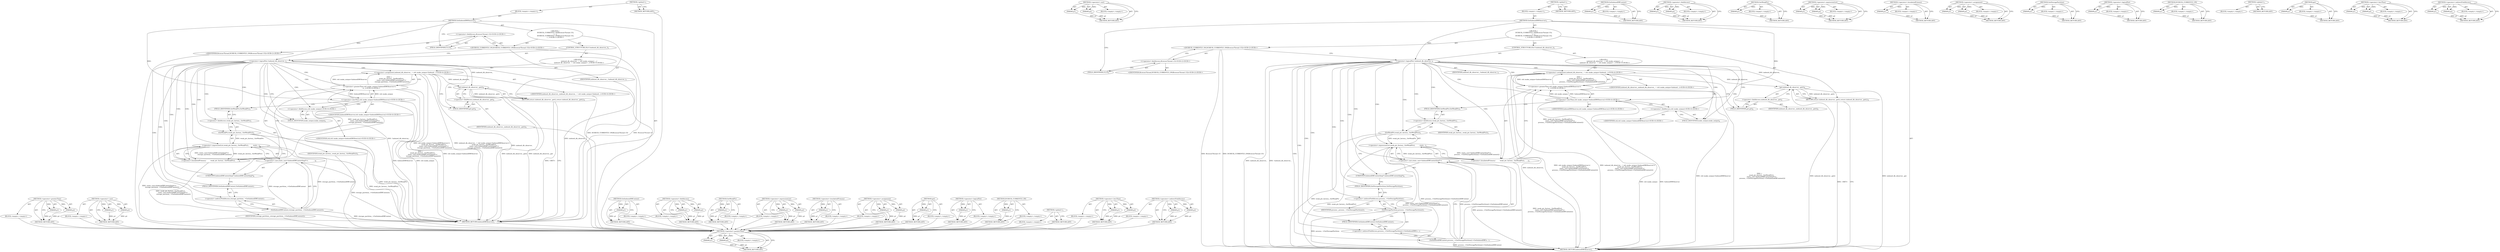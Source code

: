 digraph "&lt;operator&gt;.indirectFieldAccess" {
vulnerable_81 [label=<(METHOD,&lt;operator&gt;.greaterThan)>];
vulnerable_82 [label=<(PARAM,p1)>];
vulnerable_83 [label=<(PARAM,p2)>];
vulnerable_84 [label=<(BLOCK,&lt;empty&gt;,&lt;empty&gt;)>];
vulnerable_85 [label=<(METHOD_RETURN,ANY)>];
vulnerable_104 [label=<(METHOD,&lt;operator&gt;.cast)>];
vulnerable_105 [label=<(PARAM,p1)>];
vulnerable_106 [label=<(PARAM,p2)>];
vulnerable_107 [label=<(BLOCK,&lt;empty&gt;,&lt;empty&gt;)>];
vulnerable_108 [label=<(METHOD_RETURN,ANY)>];
vulnerable_6 [label=<(METHOD,&lt;global&gt;)<SUB>1</SUB>>];
vulnerable_7 [label=<(BLOCK,&lt;empty&gt;,&lt;empty&gt;)<SUB>1</SUB>>];
vulnerable_8 [label=<(METHOD,GetIndexedDBObserver)<SUB>1</SUB>>];
vulnerable_9 [label="<(BLOCK,{
  DCHECK_CURRENTLY_ON(BrowserThread::UI);
  i...,{
  DCHECK_CURRENTLY_ON(BrowserThread::UI);
  i...)<SUB>1</SUB>>"];
vulnerable_10 [label="<(DCHECK_CURRENTLY_ON,DCHECK_CURRENTLY_ON(BrowserThread::UI))<SUB>2</SUB>>"];
vulnerable_11 [label="<(&lt;operator&gt;.fieldAccess,BrowserThread::UI)<SUB>2</SUB>>"];
vulnerable_12 [label="<(IDENTIFIER,BrowserThread,DCHECK_CURRENTLY_ON(BrowserThread::UI))<SUB>2</SUB>>"];
vulnerable_13 [label=<(FIELD_IDENTIFIER,UI,UI)<SUB>2</SUB>>];
vulnerable_14 [label=<(CONTROL_STRUCTURE,IF,if (!indexed_db_observer_))<SUB>3</SUB>>];
vulnerable_15 [label=<(&lt;operator&gt;.logicalNot,!indexed_db_observer_)<SUB>3</SUB>>];
vulnerable_16 [label=<(IDENTIFIER,indexed_db_observer_,!indexed_db_observer_)<SUB>3</SUB>>];
vulnerable_17 [label="<(BLOCK,{
     indexed_db_observer_ = std::make_unique&lt;...,{
     indexed_db_observer_ = std::make_unique&lt;...)<SUB>3</SUB>>"];
vulnerable_18 [label="<(&lt;operator&gt;.assignment,indexed_db_observer_ = std::make_unique&lt;Indexed...)<SUB>4</SUB>>"];
vulnerable_19 [label="<(IDENTIFIER,indexed_db_observer_,indexed_db_observer_ = std::make_unique&lt;Indexed...)<SUB>4</SUB>>"];
vulnerable_20 [label="<(&lt;operator&gt;.greaterThan,std::make_unique&lt;IndexedDBObserver&gt;(
         w...)<SUB>4</SUB>>"];
vulnerable_21 [label="<(&lt;operator&gt;.lessThan,std::make_unique&lt;IndexedDBObserver)<SUB>4</SUB>>"];
vulnerable_22 [label="<(&lt;operator&gt;.fieldAccess,std::make_unique)<SUB>4</SUB>>"];
vulnerable_23 [label="<(IDENTIFIER,std,std::make_unique&lt;IndexedDBObserver)<SUB>4</SUB>>"];
vulnerable_24 [label=<(FIELD_IDENTIFIER,make_unique,make_unique)<SUB>4</SUB>>];
vulnerable_25 [label="<(IDENTIFIER,IndexedDBObserver,std::make_unique&lt;IndexedDBObserver)<SUB>4</SUB>>"];
vulnerable_26 [label=<(&lt;operator&gt;.bracketedPrimary,(
         weak_ptr_factory_.GetWeakPtr(),
    ...)<SUB>4</SUB>>];
vulnerable_27 [label=<(&lt;operator&gt;.expressionList,weak_ptr_factory_.GetWeakPtr(),
         static...)<SUB>5</SUB>>];
vulnerable_28 [label=<(GetWeakPtr,weak_ptr_factory_.GetWeakPtr())<SUB>5</SUB>>];
vulnerable_29 [label=<(&lt;operator&gt;.fieldAccess,weak_ptr_factory_.GetWeakPtr)<SUB>5</SUB>>];
vulnerable_30 [label=<(IDENTIFIER,weak_ptr_factory_,weak_ptr_factory_.GetWeakPtr())<SUB>5</SUB>>];
vulnerable_31 [label=<(FIELD_IDENTIFIER,GetWeakPtr,GetWeakPtr)<SUB>5</SUB>>];
vulnerable_32 [label=<(&lt;operator&gt;.cast,static_cast&lt;IndexedDBContextImpl*&gt;(
           ...)<SUB>6</SUB>>];
vulnerable_33 [label=<(UNKNOWN,IndexedDBContextImpl*,IndexedDBContextImpl*)<SUB>6</SUB>>];
vulnerable_34 [label=<(GetIndexedDBContext,process_-&gt;GetStoragePartition()-&gt;GetIndexedDBCo...)<SUB>7</SUB>>];
vulnerable_35 [label=<(&lt;operator&gt;.indirectFieldAccess,process_-&gt;GetStoragePartition()-&gt;GetIndexedDBCo...)<SUB>7</SUB>>];
vulnerable_36 [label=<(GetStoragePartition,process_-&gt;GetStoragePartition())<SUB>7</SUB>>];
vulnerable_37 [label=<(&lt;operator&gt;.indirectFieldAccess,process_-&gt;GetStoragePartition)<SUB>7</SUB>>];
vulnerable_38 [label=<(IDENTIFIER,process_,process_-&gt;GetStoragePartition())<SUB>7</SUB>>];
vulnerable_39 [label=<(FIELD_IDENTIFIER,GetStoragePartition,GetStoragePartition)<SUB>7</SUB>>];
vulnerable_40 [label=<(FIELD_IDENTIFIER,GetIndexedDBContext,GetIndexedDBContext)<SUB>7</SUB>>];
vulnerable_41 [label=<(RETURN,return indexed_db_observer_.get();,return indexed_db_observer_.get();)<SUB>9</SUB>>];
vulnerable_42 [label=<(get,indexed_db_observer_.get())<SUB>9</SUB>>];
vulnerable_43 [label=<(&lt;operator&gt;.fieldAccess,indexed_db_observer_.get)<SUB>9</SUB>>];
vulnerable_44 [label=<(IDENTIFIER,indexed_db_observer_,indexed_db_observer_.get())<SUB>9</SUB>>];
vulnerable_45 [label=<(FIELD_IDENTIFIER,get,get)<SUB>9</SUB>>];
vulnerable_46 [label=<(METHOD_RETURN,IndexedDBObserver)<SUB>1</SUB>>];
vulnerable_48 [label=<(METHOD_RETURN,ANY)<SUB>1</SUB>>];
vulnerable_109 [label=<(METHOD,GetIndexedDBContext)>];
vulnerable_110 [label=<(PARAM,p1)>];
vulnerable_111 [label=<(BLOCK,&lt;empty&gt;,&lt;empty&gt;)>];
vulnerable_112 [label=<(METHOD_RETURN,ANY)>];
vulnerable_67 [label=<(METHOD,&lt;operator&gt;.fieldAccess)>];
vulnerable_68 [label=<(PARAM,p1)>];
vulnerable_69 [label=<(PARAM,p2)>];
vulnerable_70 [label=<(BLOCK,&lt;empty&gt;,&lt;empty&gt;)>];
vulnerable_71 [label=<(METHOD_RETURN,ANY)>];
vulnerable_100 [label=<(METHOD,GetWeakPtr)>];
vulnerable_101 [label=<(PARAM,p1)>];
vulnerable_102 [label=<(BLOCK,&lt;empty&gt;,&lt;empty&gt;)>];
vulnerable_103 [label=<(METHOD_RETURN,ANY)>];
vulnerable_95 [label=<(METHOD,&lt;operator&gt;.expressionList)>];
vulnerable_96 [label=<(PARAM,p1)>];
vulnerable_97 [label=<(PARAM,p2)>];
vulnerable_98 [label=<(BLOCK,&lt;empty&gt;,&lt;empty&gt;)>];
vulnerable_99 [label=<(METHOD_RETURN,ANY)>];
vulnerable_91 [label=<(METHOD,&lt;operator&gt;.bracketedPrimary)>];
vulnerable_92 [label=<(PARAM,p1)>];
vulnerable_93 [label=<(BLOCK,&lt;empty&gt;,&lt;empty&gt;)>];
vulnerable_94 [label=<(METHOD_RETURN,ANY)>];
vulnerable_76 [label=<(METHOD,&lt;operator&gt;.assignment)>];
vulnerable_77 [label=<(PARAM,p1)>];
vulnerable_78 [label=<(PARAM,p2)>];
vulnerable_79 [label=<(BLOCK,&lt;empty&gt;,&lt;empty&gt;)>];
vulnerable_80 [label=<(METHOD_RETURN,ANY)>];
vulnerable_118 [label=<(METHOD,GetStoragePartition)>];
vulnerable_119 [label=<(PARAM,p1)>];
vulnerable_120 [label=<(BLOCK,&lt;empty&gt;,&lt;empty&gt;)>];
vulnerable_121 [label=<(METHOD_RETURN,ANY)>];
vulnerable_72 [label=<(METHOD,&lt;operator&gt;.logicalNot)>];
vulnerable_73 [label=<(PARAM,p1)>];
vulnerable_74 [label=<(BLOCK,&lt;empty&gt;,&lt;empty&gt;)>];
vulnerable_75 [label=<(METHOD_RETURN,ANY)>];
vulnerable_63 [label=<(METHOD,DCHECK_CURRENTLY_ON)>];
vulnerable_64 [label=<(PARAM,p1)>];
vulnerable_65 [label=<(BLOCK,&lt;empty&gt;,&lt;empty&gt;)>];
vulnerable_66 [label=<(METHOD_RETURN,ANY)>];
vulnerable_57 [label=<(METHOD,&lt;global&gt;)<SUB>1</SUB>>];
vulnerable_58 [label=<(BLOCK,&lt;empty&gt;,&lt;empty&gt;)>];
vulnerable_59 [label=<(METHOD_RETURN,ANY)>];
vulnerable_122 [label=<(METHOD,get)>];
vulnerable_123 [label=<(PARAM,p1)>];
vulnerable_124 [label=<(BLOCK,&lt;empty&gt;,&lt;empty&gt;)>];
vulnerable_125 [label=<(METHOD_RETURN,ANY)>];
vulnerable_86 [label=<(METHOD,&lt;operator&gt;.lessThan)>];
vulnerable_87 [label=<(PARAM,p1)>];
vulnerable_88 [label=<(PARAM,p2)>];
vulnerable_89 [label=<(BLOCK,&lt;empty&gt;,&lt;empty&gt;)>];
vulnerable_90 [label=<(METHOD_RETURN,ANY)>];
vulnerable_113 [label=<(METHOD,&lt;operator&gt;.indirectFieldAccess)>];
vulnerable_114 [label=<(PARAM,p1)>];
vulnerable_115 [label=<(PARAM,p2)>];
vulnerable_116 [label=<(BLOCK,&lt;empty&gt;,&lt;empty&gt;)>];
vulnerable_117 [label=<(METHOD_RETURN,ANY)>];
fixed_78 [label=<(METHOD,&lt;operator&gt;.greaterThan)>];
fixed_79 [label=<(PARAM,p1)>];
fixed_80 [label=<(PARAM,p2)>];
fixed_81 [label=<(BLOCK,&lt;empty&gt;,&lt;empty&gt;)>];
fixed_82 [label=<(METHOD_RETURN,ANY)>];
fixed_101 [label=<(METHOD,&lt;operator&gt;.cast)>];
fixed_102 [label=<(PARAM,p1)>];
fixed_103 [label=<(PARAM,p2)>];
fixed_104 [label=<(BLOCK,&lt;empty&gt;,&lt;empty&gt;)>];
fixed_105 [label=<(METHOD_RETURN,ANY)>];
fixed_6 [label=<(METHOD,&lt;global&gt;)<SUB>1</SUB>>];
fixed_7 [label=<(BLOCK,&lt;empty&gt;,&lt;empty&gt;)<SUB>1</SUB>>];
fixed_8 [label=<(METHOD,GetIndexedDBObserver)<SUB>1</SUB>>];
fixed_9 [label="<(BLOCK,{
  DCHECK_CURRENTLY_ON(BrowserThread::UI);
  i...,{
  DCHECK_CURRENTLY_ON(BrowserThread::UI);
  i...)<SUB>1</SUB>>"];
fixed_10 [label="<(DCHECK_CURRENTLY_ON,DCHECK_CURRENTLY_ON(BrowserThread::UI))<SUB>2</SUB>>"];
fixed_11 [label="<(&lt;operator&gt;.fieldAccess,BrowserThread::UI)<SUB>2</SUB>>"];
fixed_12 [label="<(IDENTIFIER,BrowserThread,DCHECK_CURRENTLY_ON(BrowserThread::UI))<SUB>2</SUB>>"];
fixed_13 [label=<(FIELD_IDENTIFIER,UI,UI)<SUB>2</SUB>>];
fixed_14 [label=<(CONTROL_STRUCTURE,IF,if (!indexed_db_observer_))<SUB>3</SUB>>];
fixed_15 [label=<(&lt;operator&gt;.logicalNot,!indexed_db_observer_)<SUB>3</SUB>>];
fixed_16 [label=<(IDENTIFIER,indexed_db_observer_,!indexed_db_observer_)<SUB>3</SUB>>];
fixed_17 [label="<(BLOCK,{
     indexed_db_observer_ = std::make_unique&lt;...,{
     indexed_db_observer_ = std::make_unique&lt;...)<SUB>3</SUB>>"];
fixed_18 [label="<(&lt;operator&gt;.assignment,indexed_db_observer_ = std::make_unique&lt;Indexed...)<SUB>4</SUB>>"];
fixed_19 [label="<(IDENTIFIER,indexed_db_observer_,indexed_db_observer_ = std::make_unique&lt;Indexed...)<SUB>4</SUB>>"];
fixed_20 [label="<(&lt;operator&gt;.greaterThan,std::make_unique&lt;IndexedDBObserver&gt;(
         w...)<SUB>4</SUB>>"];
fixed_21 [label="<(&lt;operator&gt;.lessThan,std::make_unique&lt;IndexedDBObserver)<SUB>4</SUB>>"];
fixed_22 [label="<(&lt;operator&gt;.fieldAccess,std::make_unique)<SUB>4</SUB>>"];
fixed_23 [label="<(IDENTIFIER,std,std::make_unique&lt;IndexedDBObserver)<SUB>4</SUB>>"];
fixed_24 [label=<(FIELD_IDENTIFIER,make_unique,make_unique)<SUB>4</SUB>>];
fixed_25 [label="<(IDENTIFIER,IndexedDBObserver,std::make_unique&lt;IndexedDBObserver)<SUB>4</SUB>>"];
fixed_26 [label=<(&lt;operator&gt;.bracketedPrimary,(
         weak_ptr_factory_.GetWeakPtr(),
    ...)<SUB>4</SUB>>];
fixed_27 [label=<(&lt;operator&gt;.expressionList,weak_ptr_factory_.GetWeakPtr(),
         static...)<SUB>5</SUB>>];
fixed_28 [label=<(GetWeakPtr,weak_ptr_factory_.GetWeakPtr())<SUB>5</SUB>>];
fixed_29 [label=<(&lt;operator&gt;.fieldAccess,weak_ptr_factory_.GetWeakPtr)<SUB>5</SUB>>];
fixed_30 [label=<(IDENTIFIER,weak_ptr_factory_,weak_ptr_factory_.GetWeakPtr())<SUB>5</SUB>>];
fixed_31 [label=<(FIELD_IDENTIFIER,GetWeakPtr,GetWeakPtr)<SUB>5</SUB>>];
fixed_32 [label=<(&lt;operator&gt;.cast,static_cast&lt;IndexedDBContextImpl*&gt;(
           ...)<SUB>6</SUB>>];
fixed_33 [label=<(UNKNOWN,IndexedDBContextImpl*,IndexedDBContextImpl*)<SUB>6</SUB>>];
fixed_34 [label=<(GetIndexedDBContext,storage_partition_-&gt;GetIndexedDBContext())<SUB>7</SUB>>];
fixed_35 [label=<(&lt;operator&gt;.indirectFieldAccess,storage_partition_-&gt;GetIndexedDBContext)<SUB>7</SUB>>];
fixed_36 [label=<(IDENTIFIER,storage_partition_,storage_partition_-&gt;GetIndexedDBContext())<SUB>7</SUB>>];
fixed_37 [label=<(FIELD_IDENTIFIER,GetIndexedDBContext,GetIndexedDBContext)<SUB>7</SUB>>];
fixed_38 [label=<(RETURN,return indexed_db_observer_.get();,return indexed_db_observer_.get();)<SUB>9</SUB>>];
fixed_39 [label=<(get,indexed_db_observer_.get())<SUB>9</SUB>>];
fixed_40 [label=<(&lt;operator&gt;.fieldAccess,indexed_db_observer_.get)<SUB>9</SUB>>];
fixed_41 [label=<(IDENTIFIER,indexed_db_observer_,indexed_db_observer_.get())<SUB>9</SUB>>];
fixed_42 [label=<(FIELD_IDENTIFIER,get,get)<SUB>9</SUB>>];
fixed_43 [label=<(METHOD_RETURN,IndexedDBObserver)<SUB>1</SUB>>];
fixed_45 [label=<(METHOD_RETURN,ANY)<SUB>1</SUB>>];
fixed_106 [label=<(METHOD,GetIndexedDBContext)>];
fixed_107 [label=<(PARAM,p1)>];
fixed_108 [label=<(BLOCK,&lt;empty&gt;,&lt;empty&gt;)>];
fixed_109 [label=<(METHOD_RETURN,ANY)>];
fixed_64 [label=<(METHOD,&lt;operator&gt;.fieldAccess)>];
fixed_65 [label=<(PARAM,p1)>];
fixed_66 [label=<(PARAM,p2)>];
fixed_67 [label=<(BLOCK,&lt;empty&gt;,&lt;empty&gt;)>];
fixed_68 [label=<(METHOD_RETURN,ANY)>];
fixed_97 [label=<(METHOD,GetWeakPtr)>];
fixed_98 [label=<(PARAM,p1)>];
fixed_99 [label=<(BLOCK,&lt;empty&gt;,&lt;empty&gt;)>];
fixed_100 [label=<(METHOD_RETURN,ANY)>];
fixed_92 [label=<(METHOD,&lt;operator&gt;.expressionList)>];
fixed_93 [label=<(PARAM,p1)>];
fixed_94 [label=<(PARAM,p2)>];
fixed_95 [label=<(BLOCK,&lt;empty&gt;,&lt;empty&gt;)>];
fixed_96 [label=<(METHOD_RETURN,ANY)>];
fixed_88 [label=<(METHOD,&lt;operator&gt;.bracketedPrimary)>];
fixed_89 [label=<(PARAM,p1)>];
fixed_90 [label=<(BLOCK,&lt;empty&gt;,&lt;empty&gt;)>];
fixed_91 [label=<(METHOD_RETURN,ANY)>];
fixed_73 [label=<(METHOD,&lt;operator&gt;.assignment)>];
fixed_74 [label=<(PARAM,p1)>];
fixed_75 [label=<(PARAM,p2)>];
fixed_76 [label=<(BLOCK,&lt;empty&gt;,&lt;empty&gt;)>];
fixed_77 [label=<(METHOD_RETURN,ANY)>];
fixed_115 [label=<(METHOD,get)>];
fixed_116 [label=<(PARAM,p1)>];
fixed_117 [label=<(BLOCK,&lt;empty&gt;,&lt;empty&gt;)>];
fixed_118 [label=<(METHOD_RETURN,ANY)>];
fixed_69 [label=<(METHOD,&lt;operator&gt;.logicalNot)>];
fixed_70 [label=<(PARAM,p1)>];
fixed_71 [label=<(BLOCK,&lt;empty&gt;,&lt;empty&gt;)>];
fixed_72 [label=<(METHOD_RETURN,ANY)>];
fixed_60 [label=<(METHOD,DCHECK_CURRENTLY_ON)>];
fixed_61 [label=<(PARAM,p1)>];
fixed_62 [label=<(BLOCK,&lt;empty&gt;,&lt;empty&gt;)>];
fixed_63 [label=<(METHOD_RETURN,ANY)>];
fixed_54 [label=<(METHOD,&lt;global&gt;)<SUB>1</SUB>>];
fixed_55 [label=<(BLOCK,&lt;empty&gt;,&lt;empty&gt;)>];
fixed_56 [label=<(METHOD_RETURN,ANY)>];
fixed_83 [label=<(METHOD,&lt;operator&gt;.lessThan)>];
fixed_84 [label=<(PARAM,p1)>];
fixed_85 [label=<(PARAM,p2)>];
fixed_86 [label=<(BLOCK,&lt;empty&gt;,&lt;empty&gt;)>];
fixed_87 [label=<(METHOD_RETURN,ANY)>];
fixed_110 [label=<(METHOD,&lt;operator&gt;.indirectFieldAccess)>];
fixed_111 [label=<(PARAM,p1)>];
fixed_112 [label=<(PARAM,p2)>];
fixed_113 [label=<(BLOCK,&lt;empty&gt;,&lt;empty&gt;)>];
fixed_114 [label=<(METHOD_RETURN,ANY)>];
vulnerable_81 -> vulnerable_82  [key=0, label="AST: "];
vulnerable_81 -> vulnerable_82  [key=1, label="DDG: "];
vulnerable_81 -> vulnerable_84  [key=0, label="AST: "];
vulnerable_81 -> vulnerable_83  [key=0, label="AST: "];
vulnerable_81 -> vulnerable_83  [key=1, label="DDG: "];
vulnerable_81 -> vulnerable_85  [key=0, label="AST: "];
vulnerable_81 -> vulnerable_85  [key=1, label="CFG: "];
vulnerable_82 -> vulnerable_85  [key=0, label="DDG: p1"];
vulnerable_83 -> vulnerable_85  [key=0, label="DDG: p2"];
vulnerable_104 -> vulnerable_105  [key=0, label="AST: "];
vulnerable_104 -> vulnerable_105  [key=1, label="DDG: "];
vulnerable_104 -> vulnerable_107  [key=0, label="AST: "];
vulnerable_104 -> vulnerable_106  [key=0, label="AST: "];
vulnerable_104 -> vulnerable_106  [key=1, label="DDG: "];
vulnerable_104 -> vulnerable_108  [key=0, label="AST: "];
vulnerable_104 -> vulnerable_108  [key=1, label="CFG: "];
vulnerable_105 -> vulnerable_108  [key=0, label="DDG: p1"];
vulnerable_106 -> vulnerable_108  [key=0, label="DDG: p2"];
vulnerable_6 -> vulnerable_7  [key=0, label="AST: "];
vulnerable_6 -> vulnerable_48  [key=0, label="AST: "];
vulnerable_6 -> vulnerable_48  [key=1, label="CFG: "];
vulnerable_7 -> vulnerable_8  [key=0, label="AST: "];
vulnerable_8 -> vulnerable_9  [key=0, label="AST: "];
vulnerable_8 -> vulnerable_46  [key=0, label="AST: "];
vulnerable_8 -> vulnerable_13  [key=0, label="CFG: "];
vulnerable_8 -> vulnerable_15  [key=0, label="DDG: "];
vulnerable_8 -> vulnerable_21  [key=0, label="DDG: "];
vulnerable_9 -> vulnerable_10  [key=0, label="AST: "];
vulnerable_9 -> vulnerable_14  [key=0, label="AST: "];
vulnerable_9 -> vulnerable_41  [key=0, label="AST: "];
vulnerable_10 -> vulnerable_11  [key=0, label="AST: "];
vulnerable_10 -> vulnerable_15  [key=0, label="CFG: "];
vulnerable_10 -> vulnerable_46  [key=0, label="DDG: BrowserThread::UI"];
vulnerable_10 -> vulnerable_46  [key=1, label="DDG: DCHECK_CURRENTLY_ON(BrowserThread::UI)"];
vulnerable_11 -> vulnerable_12  [key=0, label="AST: "];
vulnerable_11 -> vulnerable_13  [key=0, label="AST: "];
vulnerable_11 -> vulnerable_10  [key=0, label="CFG: "];
vulnerable_13 -> vulnerable_11  [key=0, label="CFG: "];
vulnerable_14 -> vulnerable_15  [key=0, label="AST: "];
vulnerable_14 -> vulnerable_17  [key=0, label="AST: "];
vulnerable_15 -> vulnerable_16  [key=0, label="AST: "];
vulnerable_15 -> vulnerable_24  [key=0, label="CFG: "];
vulnerable_15 -> vulnerable_24  [key=1, label="CDG: "];
vulnerable_15 -> vulnerable_45  [key=0, label="CFG: "];
vulnerable_15 -> vulnerable_46  [key=0, label="DDG: indexed_db_observer_"];
vulnerable_15 -> vulnerable_46  [key=1, label="DDG: !indexed_db_observer_"];
vulnerable_15 -> vulnerable_42  [key=0, label="DDG: indexed_db_observer_"];
vulnerable_15 -> vulnerable_40  [key=0, label="CDG: "];
vulnerable_15 -> vulnerable_29  [key=0, label="CDG: "];
vulnerable_15 -> vulnerable_34  [key=0, label="CDG: "];
vulnerable_15 -> vulnerable_21  [key=0, label="CDG: "];
vulnerable_15 -> vulnerable_32  [key=0, label="CDG: "];
vulnerable_15 -> vulnerable_18  [key=0, label="CDG: "];
vulnerable_15 -> vulnerable_33  [key=0, label="CDG: "];
vulnerable_15 -> vulnerable_26  [key=0, label="CDG: "];
vulnerable_15 -> vulnerable_28  [key=0, label="CDG: "];
vulnerable_15 -> vulnerable_36  [key=0, label="CDG: "];
vulnerable_15 -> vulnerable_35  [key=0, label="CDG: "];
vulnerable_15 -> vulnerable_37  [key=0, label="CDG: "];
vulnerable_15 -> vulnerable_20  [key=0, label="CDG: "];
vulnerable_15 -> vulnerable_22  [key=0, label="CDG: "];
vulnerable_15 -> vulnerable_39  [key=0, label="CDG: "];
vulnerable_15 -> vulnerable_27  [key=0, label="CDG: "];
vulnerable_15 -> vulnerable_31  [key=0, label="CDG: "];
vulnerable_17 -> vulnerable_18  [key=0, label="AST: "];
vulnerable_18 -> vulnerable_19  [key=0, label="AST: "];
vulnerable_18 -> vulnerable_20  [key=0, label="AST: "];
vulnerable_18 -> vulnerable_45  [key=0, label="CFG: "];
vulnerable_18 -> vulnerable_46  [key=0, label="DDG: indexed_db_observer_"];
vulnerable_18 -> vulnerable_46  [key=1, label="DDG: std::make_unique&lt;IndexedDBObserver&gt;(
         weak_ptr_factory_.GetWeakPtr(),
         static_cast&lt;IndexedDBContextImpl*&gt;(
            process_-&gt;GetStoragePartition()-&gt;GetIndexedDBContext()))"];
vulnerable_18 -> vulnerable_46  [key=2, label="DDG: indexed_db_observer_ = std::make_unique&lt;IndexedDBObserver&gt;(
         weak_ptr_factory_.GetWeakPtr(),
         static_cast&lt;IndexedDBContextImpl*&gt;(
            process_-&gt;GetStoragePartition()-&gt;GetIndexedDBContext()))"];
vulnerable_18 -> vulnerable_42  [key=0, label="DDG: indexed_db_observer_"];
vulnerable_20 -> vulnerable_21  [key=0, label="AST: "];
vulnerable_20 -> vulnerable_26  [key=0, label="AST: "];
vulnerable_20 -> vulnerable_18  [key=0, label="CFG: "];
vulnerable_20 -> vulnerable_18  [key=1, label="DDG: std::make_unique&lt;IndexedDBObserver"];
vulnerable_20 -> vulnerable_18  [key=2, label="DDG: (
         weak_ptr_factory_.GetWeakPtr(),
         static_cast&lt;IndexedDBContextImpl*&gt;(
            process_-&gt;GetStoragePartition()-&gt;GetIndexedDBContext()))"];
vulnerable_20 -> vulnerable_46  [key=0, label="DDG: std::make_unique&lt;IndexedDBObserver"];
vulnerable_20 -> vulnerable_46  [key=1, label="DDG: (
         weak_ptr_factory_.GetWeakPtr(),
         static_cast&lt;IndexedDBContextImpl*&gt;(
            process_-&gt;GetStoragePartition()-&gt;GetIndexedDBContext()))"];
vulnerable_21 -> vulnerable_22  [key=0, label="AST: "];
vulnerable_21 -> vulnerable_25  [key=0, label="AST: "];
vulnerable_21 -> vulnerable_31  [key=0, label="CFG: "];
vulnerable_21 -> vulnerable_46  [key=0, label="DDG: std::make_unique"];
vulnerable_21 -> vulnerable_46  [key=1, label="DDG: IndexedDBObserver"];
vulnerable_21 -> vulnerable_20  [key=0, label="DDG: std::make_unique"];
vulnerable_21 -> vulnerable_20  [key=1, label="DDG: IndexedDBObserver"];
vulnerable_22 -> vulnerable_23  [key=0, label="AST: "];
vulnerable_22 -> vulnerable_24  [key=0, label="AST: "];
vulnerable_22 -> vulnerable_21  [key=0, label="CFG: "];
vulnerable_24 -> vulnerable_22  [key=0, label="CFG: "];
vulnerable_26 -> vulnerable_27  [key=0, label="AST: "];
vulnerable_26 -> vulnerable_20  [key=0, label="CFG: "];
vulnerable_26 -> vulnerable_20  [key=1, label="DDG: weak_ptr_factory_.GetWeakPtr(),
         static_cast&lt;IndexedDBContextImpl*&gt;(
            process_-&gt;GetStoragePartition()-&gt;GetIndexedDBContext())"];
vulnerable_26 -> vulnerable_46  [key=0, label="DDG: weak_ptr_factory_.GetWeakPtr(),
         static_cast&lt;IndexedDBContextImpl*&gt;(
            process_-&gt;GetStoragePartition()-&gt;GetIndexedDBContext())"];
vulnerable_27 -> vulnerable_28  [key=0, label="AST: "];
vulnerable_27 -> vulnerable_32  [key=0, label="AST: "];
vulnerable_27 -> vulnerable_26  [key=0, label="CFG: "];
vulnerable_27 -> vulnerable_26  [key=1, label="DDG: weak_ptr_factory_.GetWeakPtr()"];
vulnerable_27 -> vulnerable_26  [key=2, label="DDG: static_cast&lt;IndexedDBContextImpl*&gt;(
            process_-&gt;GetStoragePartition()-&gt;GetIndexedDBContext())"];
vulnerable_27 -> vulnerable_46  [key=0, label="DDG: weak_ptr_factory_.GetWeakPtr()"];
vulnerable_27 -> vulnerable_46  [key=1, label="DDG: static_cast&lt;IndexedDBContextImpl*&gt;(
            process_-&gt;GetStoragePartition()-&gt;GetIndexedDBContext())"];
vulnerable_28 -> vulnerable_29  [key=0, label="AST: "];
vulnerable_28 -> vulnerable_33  [key=0, label="CFG: "];
vulnerable_28 -> vulnerable_46  [key=0, label="DDG: weak_ptr_factory_.GetWeakPtr"];
vulnerable_28 -> vulnerable_27  [key=0, label="DDG: weak_ptr_factory_.GetWeakPtr"];
vulnerable_29 -> vulnerable_30  [key=0, label="AST: "];
vulnerable_29 -> vulnerable_31  [key=0, label="AST: "];
vulnerable_29 -> vulnerable_28  [key=0, label="CFG: "];
vulnerable_31 -> vulnerable_29  [key=0, label="CFG: "];
vulnerable_32 -> vulnerable_33  [key=0, label="AST: "];
vulnerable_32 -> vulnerable_34  [key=0, label="AST: "];
vulnerable_32 -> vulnerable_27  [key=0, label="CFG: "];
vulnerable_32 -> vulnerable_46  [key=0, label="DDG: process_-&gt;GetStoragePartition()-&gt;GetIndexedDBContext()"];
vulnerable_33 -> vulnerable_39  [key=0, label="CFG: "];
vulnerable_34 -> vulnerable_35  [key=0, label="AST: "];
vulnerable_34 -> vulnerable_32  [key=0, label="CFG: "];
vulnerable_34 -> vulnerable_32  [key=1, label="DDG: process_-&gt;GetStoragePartition()-&gt;GetIndexedDBContext"];
vulnerable_34 -> vulnerable_46  [key=0, label="DDG: process_-&gt;GetStoragePartition()-&gt;GetIndexedDBContext"];
vulnerable_34 -> vulnerable_27  [key=0, label="DDG: process_-&gt;GetStoragePartition()-&gt;GetIndexedDBContext"];
vulnerable_35 -> vulnerable_36  [key=0, label="AST: "];
vulnerable_35 -> vulnerable_40  [key=0, label="AST: "];
vulnerable_35 -> vulnerable_34  [key=0, label="CFG: "];
vulnerable_36 -> vulnerable_37  [key=0, label="AST: "];
vulnerable_36 -> vulnerable_40  [key=0, label="CFG: "];
vulnerable_36 -> vulnerable_46  [key=0, label="DDG: process_-&gt;GetStoragePartition"];
vulnerable_37 -> vulnerable_38  [key=0, label="AST: "];
vulnerable_37 -> vulnerable_39  [key=0, label="AST: "];
vulnerable_37 -> vulnerable_36  [key=0, label="CFG: "];
vulnerable_39 -> vulnerable_37  [key=0, label="CFG: "];
vulnerable_40 -> vulnerable_35  [key=0, label="CFG: "];
vulnerable_41 -> vulnerable_42  [key=0, label="AST: "];
vulnerable_41 -> vulnerable_46  [key=0, label="CFG: "];
vulnerable_41 -> vulnerable_46  [key=1, label="DDG: &lt;RET&gt;"];
vulnerable_42 -> vulnerable_43  [key=0, label="AST: "];
vulnerable_42 -> vulnerable_41  [key=0, label="CFG: "];
vulnerable_42 -> vulnerable_41  [key=1, label="DDG: indexed_db_observer_.get()"];
vulnerable_42 -> vulnerable_46  [key=0, label="DDG: indexed_db_observer_.get"];
vulnerable_42 -> vulnerable_46  [key=1, label="DDG: indexed_db_observer_.get()"];
vulnerable_43 -> vulnerable_44  [key=0, label="AST: "];
vulnerable_43 -> vulnerable_45  [key=0, label="AST: "];
vulnerable_43 -> vulnerable_42  [key=0, label="CFG: "];
vulnerable_45 -> vulnerable_43  [key=0, label="CFG: "];
vulnerable_109 -> vulnerable_110  [key=0, label="AST: "];
vulnerable_109 -> vulnerable_110  [key=1, label="DDG: "];
vulnerable_109 -> vulnerable_111  [key=0, label="AST: "];
vulnerable_109 -> vulnerable_112  [key=0, label="AST: "];
vulnerable_109 -> vulnerable_112  [key=1, label="CFG: "];
vulnerable_110 -> vulnerable_112  [key=0, label="DDG: p1"];
vulnerable_67 -> vulnerable_68  [key=0, label="AST: "];
vulnerable_67 -> vulnerable_68  [key=1, label="DDG: "];
vulnerable_67 -> vulnerable_70  [key=0, label="AST: "];
vulnerable_67 -> vulnerable_69  [key=0, label="AST: "];
vulnerable_67 -> vulnerable_69  [key=1, label="DDG: "];
vulnerable_67 -> vulnerable_71  [key=0, label="AST: "];
vulnerable_67 -> vulnerable_71  [key=1, label="CFG: "];
vulnerable_68 -> vulnerable_71  [key=0, label="DDG: p1"];
vulnerable_69 -> vulnerable_71  [key=0, label="DDG: p2"];
vulnerable_100 -> vulnerable_101  [key=0, label="AST: "];
vulnerable_100 -> vulnerable_101  [key=1, label="DDG: "];
vulnerable_100 -> vulnerable_102  [key=0, label="AST: "];
vulnerable_100 -> vulnerable_103  [key=0, label="AST: "];
vulnerable_100 -> vulnerable_103  [key=1, label="CFG: "];
vulnerable_101 -> vulnerable_103  [key=0, label="DDG: p1"];
vulnerable_95 -> vulnerable_96  [key=0, label="AST: "];
vulnerable_95 -> vulnerable_96  [key=1, label="DDG: "];
vulnerable_95 -> vulnerable_98  [key=0, label="AST: "];
vulnerable_95 -> vulnerable_97  [key=0, label="AST: "];
vulnerable_95 -> vulnerable_97  [key=1, label="DDG: "];
vulnerable_95 -> vulnerable_99  [key=0, label="AST: "];
vulnerable_95 -> vulnerable_99  [key=1, label="CFG: "];
vulnerable_96 -> vulnerable_99  [key=0, label="DDG: p1"];
vulnerable_97 -> vulnerable_99  [key=0, label="DDG: p2"];
vulnerable_91 -> vulnerable_92  [key=0, label="AST: "];
vulnerable_91 -> vulnerable_92  [key=1, label="DDG: "];
vulnerable_91 -> vulnerable_93  [key=0, label="AST: "];
vulnerable_91 -> vulnerable_94  [key=0, label="AST: "];
vulnerable_91 -> vulnerable_94  [key=1, label="CFG: "];
vulnerable_92 -> vulnerable_94  [key=0, label="DDG: p1"];
vulnerable_76 -> vulnerable_77  [key=0, label="AST: "];
vulnerable_76 -> vulnerable_77  [key=1, label="DDG: "];
vulnerable_76 -> vulnerable_79  [key=0, label="AST: "];
vulnerable_76 -> vulnerable_78  [key=0, label="AST: "];
vulnerable_76 -> vulnerable_78  [key=1, label="DDG: "];
vulnerable_76 -> vulnerable_80  [key=0, label="AST: "];
vulnerable_76 -> vulnerable_80  [key=1, label="CFG: "];
vulnerable_77 -> vulnerable_80  [key=0, label="DDG: p1"];
vulnerable_78 -> vulnerable_80  [key=0, label="DDG: p2"];
vulnerable_118 -> vulnerable_119  [key=0, label="AST: "];
vulnerable_118 -> vulnerable_119  [key=1, label="DDG: "];
vulnerable_118 -> vulnerable_120  [key=0, label="AST: "];
vulnerable_118 -> vulnerable_121  [key=0, label="AST: "];
vulnerable_118 -> vulnerable_121  [key=1, label="CFG: "];
vulnerable_119 -> vulnerable_121  [key=0, label="DDG: p1"];
vulnerable_72 -> vulnerable_73  [key=0, label="AST: "];
vulnerable_72 -> vulnerable_73  [key=1, label="DDG: "];
vulnerable_72 -> vulnerable_74  [key=0, label="AST: "];
vulnerable_72 -> vulnerable_75  [key=0, label="AST: "];
vulnerable_72 -> vulnerable_75  [key=1, label="CFG: "];
vulnerable_73 -> vulnerable_75  [key=0, label="DDG: p1"];
vulnerable_63 -> vulnerable_64  [key=0, label="AST: "];
vulnerable_63 -> vulnerable_64  [key=1, label="DDG: "];
vulnerable_63 -> vulnerable_65  [key=0, label="AST: "];
vulnerable_63 -> vulnerable_66  [key=0, label="AST: "];
vulnerable_63 -> vulnerable_66  [key=1, label="CFG: "];
vulnerable_64 -> vulnerable_66  [key=0, label="DDG: p1"];
vulnerable_57 -> vulnerable_58  [key=0, label="AST: "];
vulnerable_57 -> vulnerable_59  [key=0, label="AST: "];
vulnerable_57 -> vulnerable_59  [key=1, label="CFG: "];
vulnerable_122 -> vulnerable_123  [key=0, label="AST: "];
vulnerable_122 -> vulnerable_123  [key=1, label="DDG: "];
vulnerable_122 -> vulnerable_124  [key=0, label="AST: "];
vulnerable_122 -> vulnerable_125  [key=0, label="AST: "];
vulnerable_122 -> vulnerable_125  [key=1, label="CFG: "];
vulnerable_123 -> vulnerable_125  [key=0, label="DDG: p1"];
vulnerable_86 -> vulnerable_87  [key=0, label="AST: "];
vulnerable_86 -> vulnerable_87  [key=1, label="DDG: "];
vulnerable_86 -> vulnerable_89  [key=0, label="AST: "];
vulnerable_86 -> vulnerable_88  [key=0, label="AST: "];
vulnerable_86 -> vulnerable_88  [key=1, label="DDG: "];
vulnerable_86 -> vulnerable_90  [key=0, label="AST: "];
vulnerable_86 -> vulnerable_90  [key=1, label="CFG: "];
vulnerable_87 -> vulnerable_90  [key=0, label="DDG: p1"];
vulnerable_88 -> vulnerable_90  [key=0, label="DDG: p2"];
vulnerable_113 -> vulnerable_114  [key=0, label="AST: "];
vulnerable_113 -> vulnerable_114  [key=1, label="DDG: "];
vulnerable_113 -> vulnerable_116  [key=0, label="AST: "];
vulnerable_113 -> vulnerable_115  [key=0, label="AST: "];
vulnerable_113 -> vulnerable_115  [key=1, label="DDG: "];
vulnerable_113 -> vulnerable_117  [key=0, label="AST: "];
vulnerable_113 -> vulnerable_117  [key=1, label="CFG: "];
vulnerable_114 -> vulnerable_117  [key=0, label="DDG: p1"];
vulnerable_115 -> vulnerable_117  [key=0, label="DDG: p2"];
fixed_78 -> fixed_79  [key=0, label="AST: "];
fixed_78 -> fixed_79  [key=1, label="DDG: "];
fixed_78 -> fixed_81  [key=0, label="AST: "];
fixed_78 -> fixed_80  [key=0, label="AST: "];
fixed_78 -> fixed_80  [key=1, label="DDG: "];
fixed_78 -> fixed_82  [key=0, label="AST: "];
fixed_78 -> fixed_82  [key=1, label="CFG: "];
fixed_79 -> fixed_82  [key=0, label="DDG: p1"];
fixed_80 -> fixed_82  [key=0, label="DDG: p2"];
fixed_81 -> vulnerable_81  [key=0];
fixed_82 -> vulnerable_81  [key=0];
fixed_101 -> fixed_102  [key=0, label="AST: "];
fixed_101 -> fixed_102  [key=1, label="DDG: "];
fixed_101 -> fixed_104  [key=0, label="AST: "];
fixed_101 -> fixed_103  [key=0, label="AST: "];
fixed_101 -> fixed_103  [key=1, label="DDG: "];
fixed_101 -> fixed_105  [key=0, label="AST: "];
fixed_101 -> fixed_105  [key=1, label="CFG: "];
fixed_102 -> fixed_105  [key=0, label="DDG: p1"];
fixed_103 -> fixed_105  [key=0, label="DDG: p2"];
fixed_104 -> vulnerable_81  [key=0];
fixed_105 -> vulnerable_81  [key=0];
fixed_6 -> fixed_7  [key=0, label="AST: "];
fixed_6 -> fixed_45  [key=0, label="AST: "];
fixed_6 -> fixed_45  [key=1, label="CFG: "];
fixed_7 -> fixed_8  [key=0, label="AST: "];
fixed_8 -> fixed_9  [key=0, label="AST: "];
fixed_8 -> fixed_43  [key=0, label="AST: "];
fixed_8 -> fixed_13  [key=0, label="CFG: "];
fixed_8 -> fixed_15  [key=0, label="DDG: "];
fixed_8 -> fixed_21  [key=0, label="DDG: "];
fixed_9 -> fixed_10  [key=0, label="AST: "];
fixed_9 -> fixed_14  [key=0, label="AST: "];
fixed_9 -> fixed_38  [key=0, label="AST: "];
fixed_10 -> fixed_11  [key=0, label="AST: "];
fixed_10 -> fixed_15  [key=0, label="CFG: "];
fixed_10 -> fixed_43  [key=0, label="DDG: BrowserThread::UI"];
fixed_10 -> fixed_43  [key=1, label="DDG: DCHECK_CURRENTLY_ON(BrowserThread::UI)"];
fixed_11 -> fixed_12  [key=0, label="AST: "];
fixed_11 -> fixed_13  [key=0, label="AST: "];
fixed_11 -> fixed_10  [key=0, label="CFG: "];
fixed_12 -> vulnerable_81  [key=0];
fixed_13 -> fixed_11  [key=0, label="CFG: "];
fixed_14 -> fixed_15  [key=0, label="AST: "];
fixed_14 -> fixed_17  [key=0, label="AST: "];
fixed_15 -> fixed_16  [key=0, label="AST: "];
fixed_15 -> fixed_24  [key=0, label="CFG: "];
fixed_15 -> fixed_24  [key=1, label="CDG: "];
fixed_15 -> fixed_42  [key=0, label="CFG: "];
fixed_15 -> fixed_43  [key=0, label="DDG: indexed_db_observer_"];
fixed_15 -> fixed_43  [key=1, label="DDG: !indexed_db_observer_"];
fixed_15 -> fixed_39  [key=0, label="DDG: indexed_db_observer_"];
fixed_15 -> fixed_29  [key=0, label="CDG: "];
fixed_15 -> fixed_34  [key=0, label="CDG: "];
fixed_15 -> fixed_21  [key=0, label="CDG: "];
fixed_15 -> fixed_32  [key=0, label="CDG: "];
fixed_15 -> fixed_18  [key=0, label="CDG: "];
fixed_15 -> fixed_33  [key=0, label="CDG: "];
fixed_15 -> fixed_26  [key=0, label="CDG: "];
fixed_15 -> fixed_28  [key=0, label="CDG: "];
fixed_15 -> fixed_35  [key=0, label="CDG: "];
fixed_15 -> fixed_37  [key=0, label="CDG: "];
fixed_15 -> fixed_20  [key=0, label="CDG: "];
fixed_15 -> fixed_22  [key=0, label="CDG: "];
fixed_15 -> fixed_27  [key=0, label="CDG: "];
fixed_15 -> fixed_31  [key=0, label="CDG: "];
fixed_16 -> vulnerable_81  [key=0];
fixed_17 -> fixed_18  [key=0, label="AST: "];
fixed_18 -> fixed_19  [key=0, label="AST: "];
fixed_18 -> fixed_20  [key=0, label="AST: "];
fixed_18 -> fixed_42  [key=0, label="CFG: "];
fixed_18 -> fixed_43  [key=0, label="DDG: indexed_db_observer_"];
fixed_18 -> fixed_43  [key=1, label="DDG: std::make_unique&lt;IndexedDBObserver&gt;(
         weak_ptr_factory_.GetWeakPtr(),
         static_cast&lt;IndexedDBContextImpl*&gt;(
            storage_partition_-&gt;GetIndexedDBContext()))"];
fixed_18 -> fixed_43  [key=2, label="DDG: indexed_db_observer_ = std::make_unique&lt;IndexedDBObserver&gt;(
         weak_ptr_factory_.GetWeakPtr(),
         static_cast&lt;IndexedDBContextImpl*&gt;(
            storage_partition_-&gt;GetIndexedDBContext()))"];
fixed_18 -> fixed_39  [key=0, label="DDG: indexed_db_observer_"];
fixed_19 -> vulnerable_81  [key=0];
fixed_20 -> fixed_21  [key=0, label="AST: "];
fixed_20 -> fixed_26  [key=0, label="AST: "];
fixed_20 -> fixed_18  [key=0, label="CFG: "];
fixed_20 -> fixed_18  [key=1, label="DDG: std::make_unique&lt;IndexedDBObserver"];
fixed_20 -> fixed_18  [key=2, label="DDG: (
         weak_ptr_factory_.GetWeakPtr(),
         static_cast&lt;IndexedDBContextImpl*&gt;(
            storage_partition_-&gt;GetIndexedDBContext()))"];
fixed_20 -> fixed_43  [key=0, label="DDG: std::make_unique&lt;IndexedDBObserver"];
fixed_20 -> fixed_43  [key=1, label="DDG: (
         weak_ptr_factory_.GetWeakPtr(),
         static_cast&lt;IndexedDBContextImpl*&gt;(
            storage_partition_-&gt;GetIndexedDBContext()))"];
fixed_21 -> fixed_22  [key=0, label="AST: "];
fixed_21 -> fixed_25  [key=0, label="AST: "];
fixed_21 -> fixed_31  [key=0, label="CFG: "];
fixed_21 -> fixed_43  [key=0, label="DDG: std::make_unique"];
fixed_21 -> fixed_43  [key=1, label="DDG: IndexedDBObserver"];
fixed_21 -> fixed_20  [key=0, label="DDG: std::make_unique"];
fixed_21 -> fixed_20  [key=1, label="DDG: IndexedDBObserver"];
fixed_22 -> fixed_23  [key=0, label="AST: "];
fixed_22 -> fixed_24  [key=0, label="AST: "];
fixed_22 -> fixed_21  [key=0, label="CFG: "];
fixed_23 -> vulnerable_81  [key=0];
fixed_24 -> fixed_22  [key=0, label="CFG: "];
fixed_25 -> vulnerable_81  [key=0];
fixed_26 -> fixed_27  [key=0, label="AST: "];
fixed_26 -> fixed_20  [key=0, label="CFG: "];
fixed_26 -> fixed_20  [key=1, label="DDG: weak_ptr_factory_.GetWeakPtr(),
         static_cast&lt;IndexedDBContextImpl*&gt;(
            storage_partition_-&gt;GetIndexedDBContext())"];
fixed_26 -> fixed_43  [key=0, label="DDG: weak_ptr_factory_.GetWeakPtr(),
         static_cast&lt;IndexedDBContextImpl*&gt;(
            storage_partition_-&gt;GetIndexedDBContext())"];
fixed_27 -> fixed_28  [key=0, label="AST: "];
fixed_27 -> fixed_32  [key=0, label="AST: "];
fixed_27 -> fixed_26  [key=0, label="CFG: "];
fixed_27 -> fixed_26  [key=1, label="DDG: weak_ptr_factory_.GetWeakPtr()"];
fixed_27 -> fixed_26  [key=2, label="DDG: static_cast&lt;IndexedDBContextImpl*&gt;(
            storage_partition_-&gt;GetIndexedDBContext())"];
fixed_27 -> fixed_43  [key=0, label="DDG: weak_ptr_factory_.GetWeakPtr()"];
fixed_27 -> fixed_43  [key=1, label="DDG: static_cast&lt;IndexedDBContextImpl*&gt;(
            storage_partition_-&gt;GetIndexedDBContext())"];
fixed_28 -> fixed_29  [key=0, label="AST: "];
fixed_28 -> fixed_33  [key=0, label="CFG: "];
fixed_28 -> fixed_43  [key=0, label="DDG: weak_ptr_factory_.GetWeakPtr"];
fixed_28 -> fixed_27  [key=0, label="DDG: weak_ptr_factory_.GetWeakPtr"];
fixed_29 -> fixed_30  [key=0, label="AST: "];
fixed_29 -> fixed_31  [key=0, label="AST: "];
fixed_29 -> fixed_28  [key=0, label="CFG: "];
fixed_30 -> vulnerable_81  [key=0];
fixed_31 -> fixed_29  [key=0, label="CFG: "];
fixed_32 -> fixed_33  [key=0, label="AST: "];
fixed_32 -> fixed_34  [key=0, label="AST: "];
fixed_32 -> fixed_27  [key=0, label="CFG: "];
fixed_32 -> fixed_43  [key=0, label="DDG: storage_partition_-&gt;GetIndexedDBContext()"];
fixed_33 -> fixed_37  [key=0, label="CFG: "];
fixed_34 -> fixed_35  [key=0, label="AST: "];
fixed_34 -> fixed_32  [key=0, label="CFG: "];
fixed_34 -> fixed_32  [key=1, label="DDG: storage_partition_-&gt;GetIndexedDBContext"];
fixed_34 -> fixed_43  [key=0, label="DDG: storage_partition_-&gt;GetIndexedDBContext"];
fixed_34 -> fixed_27  [key=0, label="DDG: storage_partition_-&gt;GetIndexedDBContext"];
fixed_35 -> fixed_36  [key=0, label="AST: "];
fixed_35 -> fixed_37  [key=0, label="AST: "];
fixed_35 -> fixed_34  [key=0, label="CFG: "];
fixed_36 -> vulnerable_81  [key=0];
fixed_37 -> fixed_35  [key=0, label="CFG: "];
fixed_38 -> fixed_39  [key=0, label="AST: "];
fixed_38 -> fixed_43  [key=0, label="CFG: "];
fixed_38 -> fixed_43  [key=1, label="DDG: &lt;RET&gt;"];
fixed_39 -> fixed_40  [key=0, label="AST: "];
fixed_39 -> fixed_38  [key=0, label="CFG: "];
fixed_39 -> fixed_38  [key=1, label="DDG: indexed_db_observer_.get()"];
fixed_39 -> fixed_43  [key=0, label="DDG: indexed_db_observer_.get"];
fixed_39 -> fixed_43  [key=1, label="DDG: indexed_db_observer_.get()"];
fixed_40 -> fixed_41  [key=0, label="AST: "];
fixed_40 -> fixed_42  [key=0, label="AST: "];
fixed_40 -> fixed_39  [key=0, label="CFG: "];
fixed_41 -> vulnerable_81  [key=0];
fixed_42 -> fixed_40  [key=0, label="CFG: "];
fixed_43 -> vulnerable_81  [key=0];
fixed_45 -> vulnerable_81  [key=0];
fixed_106 -> fixed_107  [key=0, label="AST: "];
fixed_106 -> fixed_107  [key=1, label="DDG: "];
fixed_106 -> fixed_108  [key=0, label="AST: "];
fixed_106 -> fixed_109  [key=0, label="AST: "];
fixed_106 -> fixed_109  [key=1, label="CFG: "];
fixed_107 -> fixed_109  [key=0, label="DDG: p1"];
fixed_108 -> vulnerable_81  [key=0];
fixed_109 -> vulnerable_81  [key=0];
fixed_64 -> fixed_65  [key=0, label="AST: "];
fixed_64 -> fixed_65  [key=1, label="DDG: "];
fixed_64 -> fixed_67  [key=0, label="AST: "];
fixed_64 -> fixed_66  [key=0, label="AST: "];
fixed_64 -> fixed_66  [key=1, label="DDG: "];
fixed_64 -> fixed_68  [key=0, label="AST: "];
fixed_64 -> fixed_68  [key=1, label="CFG: "];
fixed_65 -> fixed_68  [key=0, label="DDG: p1"];
fixed_66 -> fixed_68  [key=0, label="DDG: p2"];
fixed_67 -> vulnerable_81  [key=0];
fixed_68 -> vulnerable_81  [key=0];
fixed_97 -> fixed_98  [key=0, label="AST: "];
fixed_97 -> fixed_98  [key=1, label="DDG: "];
fixed_97 -> fixed_99  [key=0, label="AST: "];
fixed_97 -> fixed_100  [key=0, label="AST: "];
fixed_97 -> fixed_100  [key=1, label="CFG: "];
fixed_98 -> fixed_100  [key=0, label="DDG: p1"];
fixed_99 -> vulnerable_81  [key=0];
fixed_100 -> vulnerable_81  [key=0];
fixed_92 -> fixed_93  [key=0, label="AST: "];
fixed_92 -> fixed_93  [key=1, label="DDG: "];
fixed_92 -> fixed_95  [key=0, label="AST: "];
fixed_92 -> fixed_94  [key=0, label="AST: "];
fixed_92 -> fixed_94  [key=1, label="DDG: "];
fixed_92 -> fixed_96  [key=0, label="AST: "];
fixed_92 -> fixed_96  [key=1, label="CFG: "];
fixed_93 -> fixed_96  [key=0, label="DDG: p1"];
fixed_94 -> fixed_96  [key=0, label="DDG: p2"];
fixed_95 -> vulnerable_81  [key=0];
fixed_96 -> vulnerable_81  [key=0];
fixed_88 -> fixed_89  [key=0, label="AST: "];
fixed_88 -> fixed_89  [key=1, label="DDG: "];
fixed_88 -> fixed_90  [key=0, label="AST: "];
fixed_88 -> fixed_91  [key=0, label="AST: "];
fixed_88 -> fixed_91  [key=1, label="CFG: "];
fixed_89 -> fixed_91  [key=0, label="DDG: p1"];
fixed_90 -> vulnerable_81  [key=0];
fixed_91 -> vulnerable_81  [key=0];
fixed_73 -> fixed_74  [key=0, label="AST: "];
fixed_73 -> fixed_74  [key=1, label="DDG: "];
fixed_73 -> fixed_76  [key=0, label="AST: "];
fixed_73 -> fixed_75  [key=0, label="AST: "];
fixed_73 -> fixed_75  [key=1, label="DDG: "];
fixed_73 -> fixed_77  [key=0, label="AST: "];
fixed_73 -> fixed_77  [key=1, label="CFG: "];
fixed_74 -> fixed_77  [key=0, label="DDG: p1"];
fixed_75 -> fixed_77  [key=0, label="DDG: p2"];
fixed_76 -> vulnerable_81  [key=0];
fixed_77 -> vulnerable_81  [key=0];
fixed_115 -> fixed_116  [key=0, label="AST: "];
fixed_115 -> fixed_116  [key=1, label="DDG: "];
fixed_115 -> fixed_117  [key=0, label="AST: "];
fixed_115 -> fixed_118  [key=0, label="AST: "];
fixed_115 -> fixed_118  [key=1, label="CFG: "];
fixed_116 -> fixed_118  [key=0, label="DDG: p1"];
fixed_117 -> vulnerable_81  [key=0];
fixed_118 -> vulnerable_81  [key=0];
fixed_69 -> fixed_70  [key=0, label="AST: "];
fixed_69 -> fixed_70  [key=1, label="DDG: "];
fixed_69 -> fixed_71  [key=0, label="AST: "];
fixed_69 -> fixed_72  [key=0, label="AST: "];
fixed_69 -> fixed_72  [key=1, label="CFG: "];
fixed_70 -> fixed_72  [key=0, label="DDG: p1"];
fixed_71 -> vulnerable_81  [key=0];
fixed_72 -> vulnerable_81  [key=0];
fixed_60 -> fixed_61  [key=0, label="AST: "];
fixed_60 -> fixed_61  [key=1, label="DDG: "];
fixed_60 -> fixed_62  [key=0, label="AST: "];
fixed_60 -> fixed_63  [key=0, label="AST: "];
fixed_60 -> fixed_63  [key=1, label="CFG: "];
fixed_61 -> fixed_63  [key=0, label="DDG: p1"];
fixed_62 -> vulnerable_81  [key=0];
fixed_63 -> vulnerable_81  [key=0];
fixed_54 -> fixed_55  [key=0, label="AST: "];
fixed_54 -> fixed_56  [key=0, label="AST: "];
fixed_54 -> fixed_56  [key=1, label="CFG: "];
fixed_55 -> vulnerable_81  [key=0];
fixed_56 -> vulnerable_81  [key=0];
fixed_83 -> fixed_84  [key=0, label="AST: "];
fixed_83 -> fixed_84  [key=1, label="DDG: "];
fixed_83 -> fixed_86  [key=0, label="AST: "];
fixed_83 -> fixed_85  [key=0, label="AST: "];
fixed_83 -> fixed_85  [key=1, label="DDG: "];
fixed_83 -> fixed_87  [key=0, label="AST: "];
fixed_83 -> fixed_87  [key=1, label="CFG: "];
fixed_84 -> fixed_87  [key=0, label="DDG: p1"];
fixed_85 -> fixed_87  [key=0, label="DDG: p2"];
fixed_86 -> vulnerable_81  [key=0];
fixed_87 -> vulnerable_81  [key=0];
fixed_110 -> fixed_111  [key=0, label="AST: "];
fixed_110 -> fixed_111  [key=1, label="DDG: "];
fixed_110 -> fixed_113  [key=0, label="AST: "];
fixed_110 -> fixed_112  [key=0, label="AST: "];
fixed_110 -> fixed_112  [key=1, label="DDG: "];
fixed_110 -> fixed_114  [key=0, label="AST: "];
fixed_110 -> fixed_114  [key=1, label="CFG: "];
fixed_111 -> fixed_114  [key=0, label="DDG: p1"];
fixed_112 -> fixed_114  [key=0, label="DDG: p2"];
fixed_113 -> vulnerable_81  [key=0];
fixed_114 -> vulnerable_81  [key=0];
}
